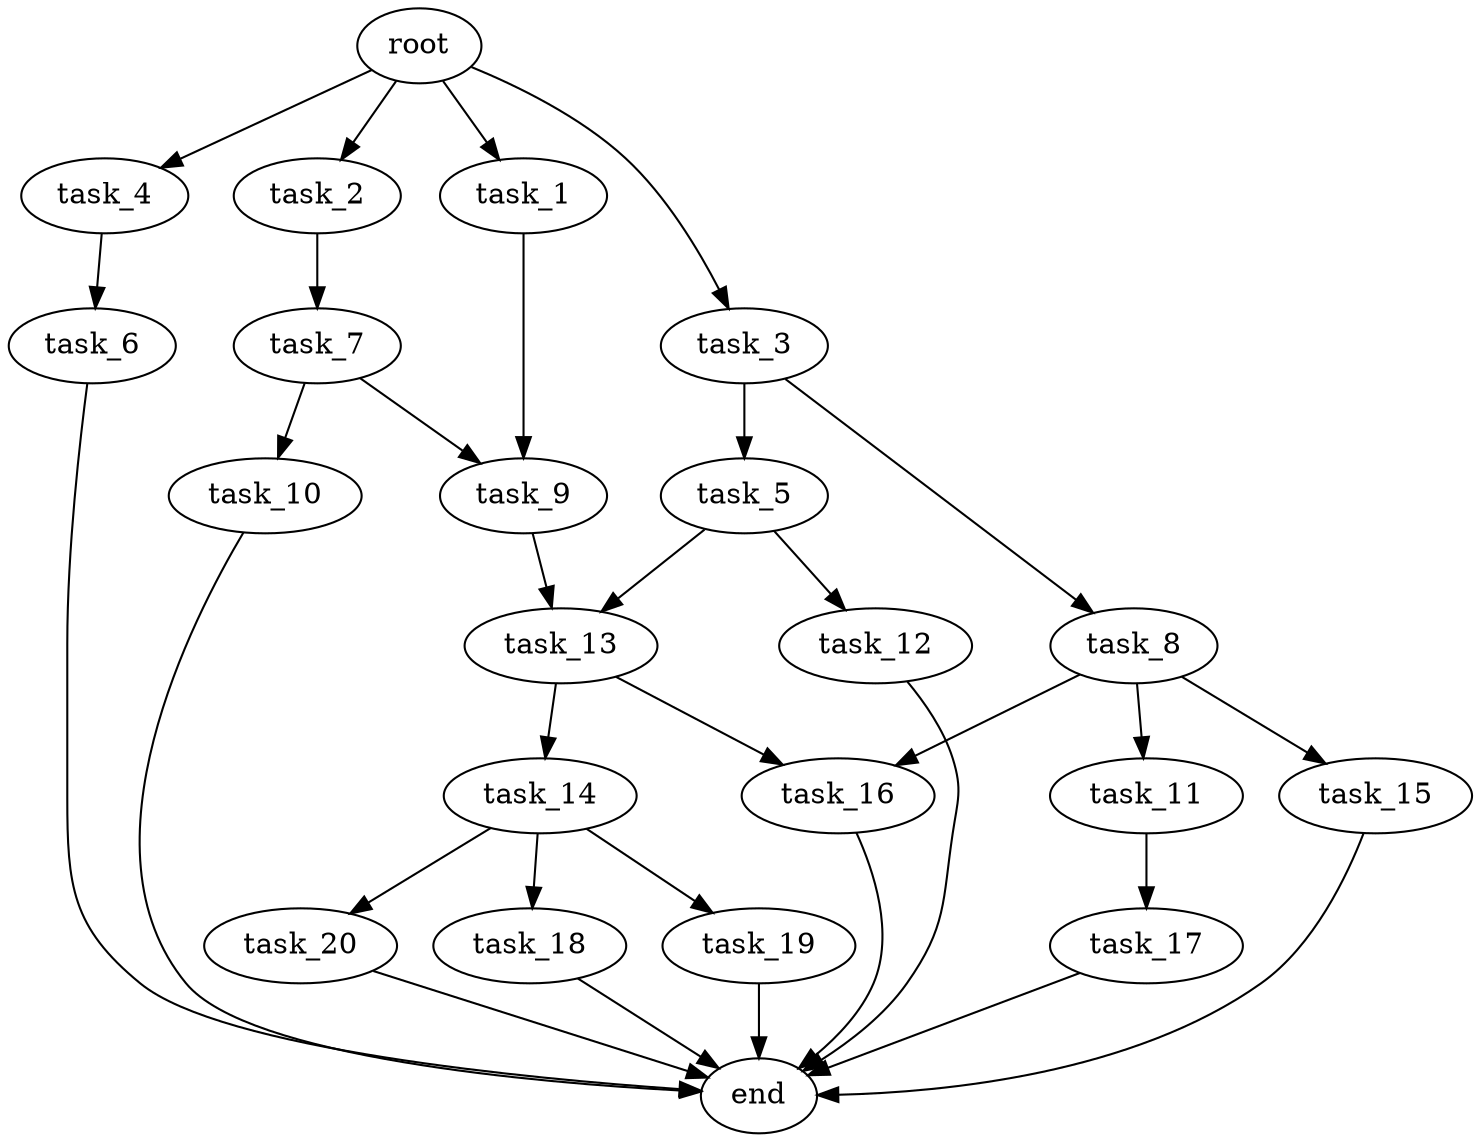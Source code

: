 digraph G {
  root [size="0.000000e+00"];
  task_1 [size="7.047651e+09"];
  task_2 [size="2.058639e+09"];
  task_3 [size="7.523503e+09"];
  task_4 [size="8.087489e+09"];
  task_5 [size="6.265750e+08"];
  task_6 [size="1.018419e+09"];
  task_7 [size="8.719921e+09"];
  task_8 [size="1.870411e+09"];
  task_9 [size="3.260523e+09"];
  task_10 [size="4.576047e+09"];
  task_11 [size="2.624272e+09"];
  task_12 [size="8.626503e+09"];
  task_13 [size="5.277622e+09"];
  task_14 [size="6.391447e+09"];
  task_15 [size="5.970111e+09"];
  task_16 [size="6.113473e+09"];
  task_17 [size="5.870460e+09"];
  task_18 [size="3.479898e+09"];
  task_19 [size="8.455333e+09"];
  task_20 [size="6.174009e+09"];
  end [size="0.000000e+00"];

  root -> task_1 [size="1.000000e-12"];
  root -> task_2 [size="1.000000e-12"];
  root -> task_3 [size="1.000000e-12"];
  root -> task_4 [size="1.000000e-12"];
  task_1 -> task_9 [size="1.630262e+08"];
  task_2 -> task_7 [size="8.719921e+08"];
  task_3 -> task_5 [size="6.265750e+07"];
  task_3 -> task_8 [size="1.870411e+08"];
  task_4 -> task_6 [size="1.018419e+08"];
  task_5 -> task_12 [size="8.626503e+08"];
  task_5 -> task_13 [size="2.638811e+08"];
  task_6 -> end [size="1.000000e-12"];
  task_7 -> task_9 [size="1.630262e+08"];
  task_7 -> task_10 [size="4.576047e+08"];
  task_8 -> task_11 [size="2.624272e+08"];
  task_8 -> task_15 [size="5.970111e+08"];
  task_8 -> task_16 [size="3.056736e+08"];
  task_9 -> task_13 [size="2.638811e+08"];
  task_10 -> end [size="1.000000e-12"];
  task_11 -> task_17 [size="5.870460e+08"];
  task_12 -> end [size="1.000000e-12"];
  task_13 -> task_14 [size="6.391447e+08"];
  task_13 -> task_16 [size="3.056736e+08"];
  task_14 -> task_18 [size="3.479898e+08"];
  task_14 -> task_19 [size="8.455333e+08"];
  task_14 -> task_20 [size="6.174009e+08"];
  task_15 -> end [size="1.000000e-12"];
  task_16 -> end [size="1.000000e-12"];
  task_17 -> end [size="1.000000e-12"];
  task_18 -> end [size="1.000000e-12"];
  task_19 -> end [size="1.000000e-12"];
  task_20 -> end [size="1.000000e-12"];
}
